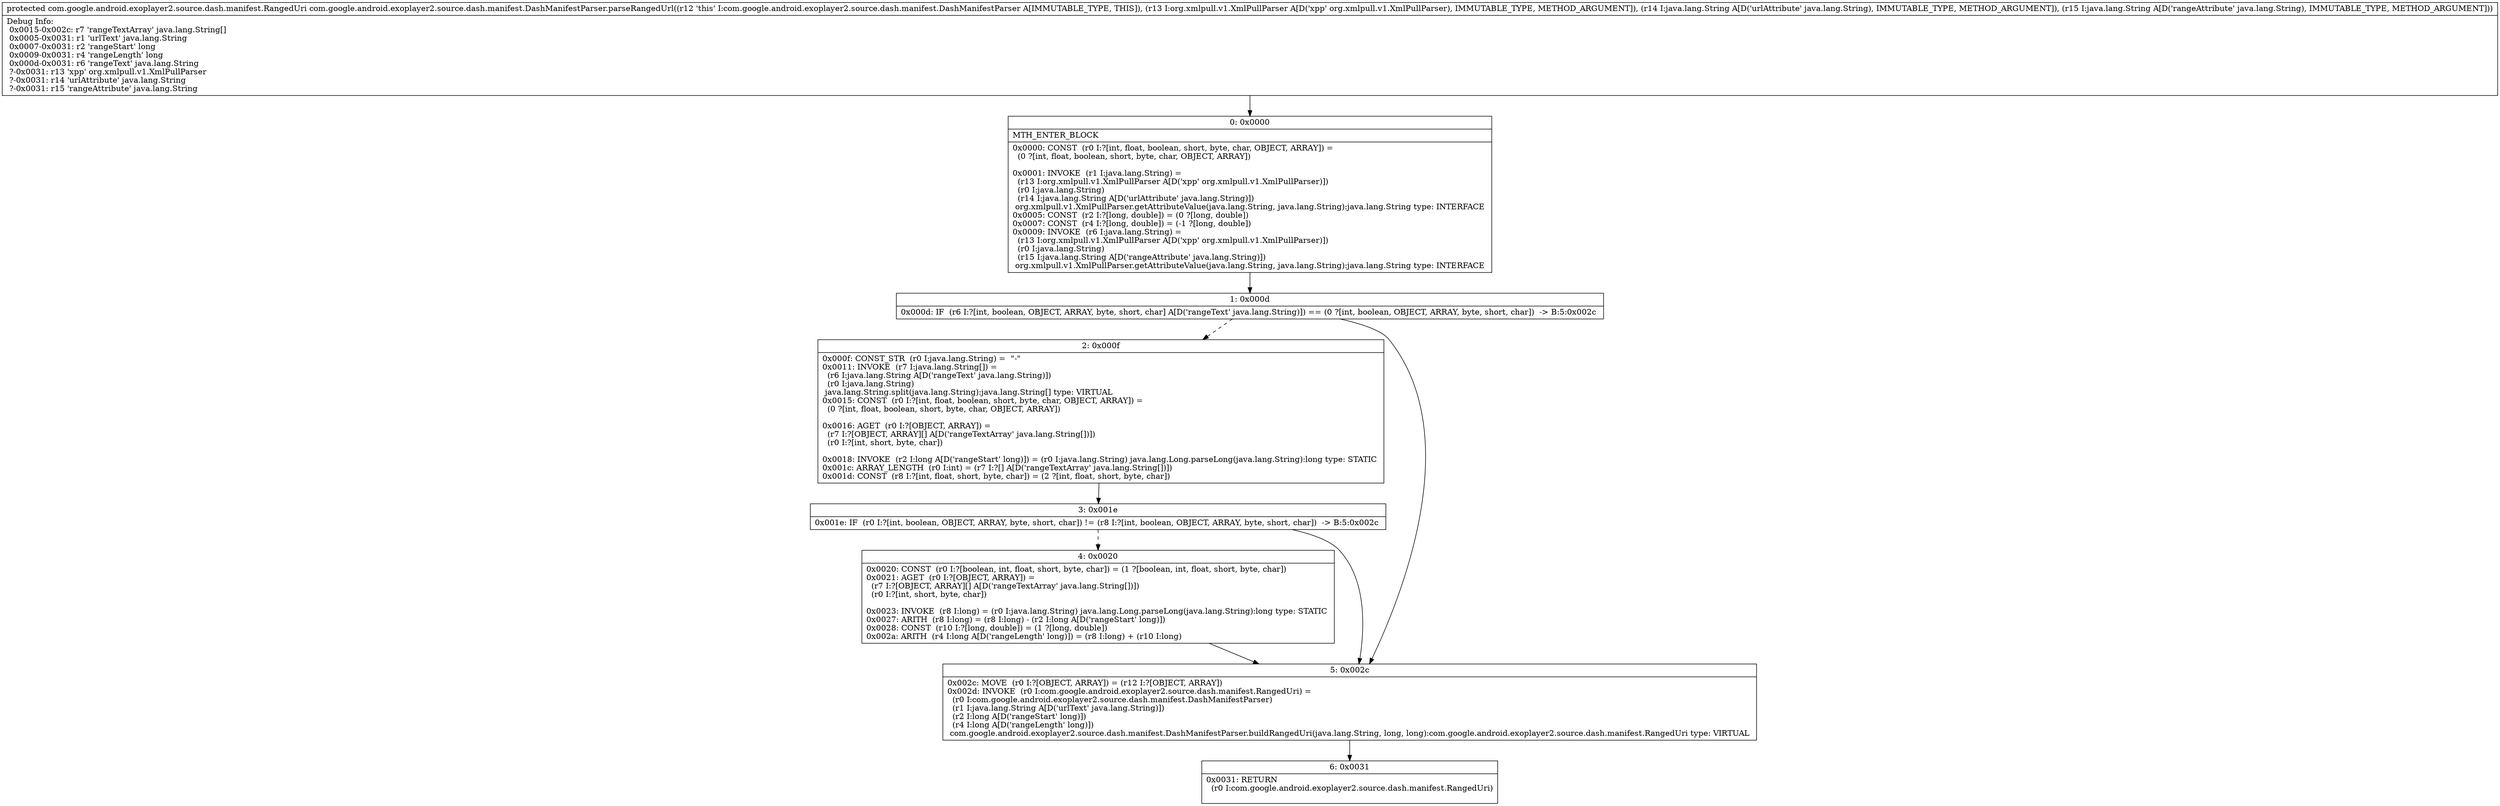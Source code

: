 digraph "CFG forcom.google.android.exoplayer2.source.dash.manifest.DashManifestParser.parseRangedUrl(Lorg\/xmlpull\/v1\/XmlPullParser;Ljava\/lang\/String;Ljava\/lang\/String;)Lcom\/google\/android\/exoplayer2\/source\/dash\/manifest\/RangedUri;" {
Node_0 [shape=record,label="{0\:\ 0x0000|MTH_ENTER_BLOCK\l|0x0000: CONST  (r0 I:?[int, float, boolean, short, byte, char, OBJECT, ARRAY]) = \l  (0 ?[int, float, boolean, short, byte, char, OBJECT, ARRAY])\l \l0x0001: INVOKE  (r1 I:java.lang.String) = \l  (r13 I:org.xmlpull.v1.XmlPullParser A[D('xpp' org.xmlpull.v1.XmlPullParser)])\l  (r0 I:java.lang.String)\l  (r14 I:java.lang.String A[D('urlAttribute' java.lang.String)])\l org.xmlpull.v1.XmlPullParser.getAttributeValue(java.lang.String, java.lang.String):java.lang.String type: INTERFACE \l0x0005: CONST  (r2 I:?[long, double]) = (0 ?[long, double]) \l0x0007: CONST  (r4 I:?[long, double]) = (\-1 ?[long, double]) \l0x0009: INVOKE  (r6 I:java.lang.String) = \l  (r13 I:org.xmlpull.v1.XmlPullParser A[D('xpp' org.xmlpull.v1.XmlPullParser)])\l  (r0 I:java.lang.String)\l  (r15 I:java.lang.String A[D('rangeAttribute' java.lang.String)])\l org.xmlpull.v1.XmlPullParser.getAttributeValue(java.lang.String, java.lang.String):java.lang.String type: INTERFACE \l}"];
Node_1 [shape=record,label="{1\:\ 0x000d|0x000d: IF  (r6 I:?[int, boolean, OBJECT, ARRAY, byte, short, char] A[D('rangeText' java.lang.String)]) == (0 ?[int, boolean, OBJECT, ARRAY, byte, short, char])  \-\> B:5:0x002c \l}"];
Node_2 [shape=record,label="{2\:\ 0x000f|0x000f: CONST_STR  (r0 I:java.lang.String) =  \"\-\" \l0x0011: INVOKE  (r7 I:java.lang.String[]) = \l  (r6 I:java.lang.String A[D('rangeText' java.lang.String)])\l  (r0 I:java.lang.String)\l java.lang.String.split(java.lang.String):java.lang.String[] type: VIRTUAL \l0x0015: CONST  (r0 I:?[int, float, boolean, short, byte, char, OBJECT, ARRAY]) = \l  (0 ?[int, float, boolean, short, byte, char, OBJECT, ARRAY])\l \l0x0016: AGET  (r0 I:?[OBJECT, ARRAY]) = \l  (r7 I:?[OBJECT, ARRAY][] A[D('rangeTextArray' java.lang.String[])])\l  (r0 I:?[int, short, byte, char])\l \l0x0018: INVOKE  (r2 I:long A[D('rangeStart' long)]) = (r0 I:java.lang.String) java.lang.Long.parseLong(java.lang.String):long type: STATIC \l0x001c: ARRAY_LENGTH  (r0 I:int) = (r7 I:?[] A[D('rangeTextArray' java.lang.String[])]) \l0x001d: CONST  (r8 I:?[int, float, short, byte, char]) = (2 ?[int, float, short, byte, char]) \l}"];
Node_3 [shape=record,label="{3\:\ 0x001e|0x001e: IF  (r0 I:?[int, boolean, OBJECT, ARRAY, byte, short, char]) != (r8 I:?[int, boolean, OBJECT, ARRAY, byte, short, char])  \-\> B:5:0x002c \l}"];
Node_4 [shape=record,label="{4\:\ 0x0020|0x0020: CONST  (r0 I:?[boolean, int, float, short, byte, char]) = (1 ?[boolean, int, float, short, byte, char]) \l0x0021: AGET  (r0 I:?[OBJECT, ARRAY]) = \l  (r7 I:?[OBJECT, ARRAY][] A[D('rangeTextArray' java.lang.String[])])\l  (r0 I:?[int, short, byte, char])\l \l0x0023: INVOKE  (r8 I:long) = (r0 I:java.lang.String) java.lang.Long.parseLong(java.lang.String):long type: STATIC \l0x0027: ARITH  (r8 I:long) = (r8 I:long) \- (r2 I:long A[D('rangeStart' long)]) \l0x0028: CONST  (r10 I:?[long, double]) = (1 ?[long, double]) \l0x002a: ARITH  (r4 I:long A[D('rangeLength' long)]) = (r8 I:long) + (r10 I:long) \l}"];
Node_5 [shape=record,label="{5\:\ 0x002c|0x002c: MOVE  (r0 I:?[OBJECT, ARRAY]) = (r12 I:?[OBJECT, ARRAY]) \l0x002d: INVOKE  (r0 I:com.google.android.exoplayer2.source.dash.manifest.RangedUri) = \l  (r0 I:com.google.android.exoplayer2.source.dash.manifest.DashManifestParser)\l  (r1 I:java.lang.String A[D('urlText' java.lang.String)])\l  (r2 I:long A[D('rangeStart' long)])\l  (r4 I:long A[D('rangeLength' long)])\l com.google.android.exoplayer2.source.dash.manifest.DashManifestParser.buildRangedUri(java.lang.String, long, long):com.google.android.exoplayer2.source.dash.manifest.RangedUri type: VIRTUAL \l}"];
Node_6 [shape=record,label="{6\:\ 0x0031|0x0031: RETURN  \l  (r0 I:com.google.android.exoplayer2.source.dash.manifest.RangedUri)\l \l}"];
MethodNode[shape=record,label="{protected com.google.android.exoplayer2.source.dash.manifest.RangedUri com.google.android.exoplayer2.source.dash.manifest.DashManifestParser.parseRangedUrl((r12 'this' I:com.google.android.exoplayer2.source.dash.manifest.DashManifestParser A[IMMUTABLE_TYPE, THIS]), (r13 I:org.xmlpull.v1.XmlPullParser A[D('xpp' org.xmlpull.v1.XmlPullParser), IMMUTABLE_TYPE, METHOD_ARGUMENT]), (r14 I:java.lang.String A[D('urlAttribute' java.lang.String), IMMUTABLE_TYPE, METHOD_ARGUMENT]), (r15 I:java.lang.String A[D('rangeAttribute' java.lang.String), IMMUTABLE_TYPE, METHOD_ARGUMENT]))  | Debug Info:\l  0x0015\-0x002c: r7 'rangeTextArray' java.lang.String[]\l  0x0005\-0x0031: r1 'urlText' java.lang.String\l  0x0007\-0x0031: r2 'rangeStart' long\l  0x0009\-0x0031: r4 'rangeLength' long\l  0x000d\-0x0031: r6 'rangeText' java.lang.String\l  ?\-0x0031: r13 'xpp' org.xmlpull.v1.XmlPullParser\l  ?\-0x0031: r14 'urlAttribute' java.lang.String\l  ?\-0x0031: r15 'rangeAttribute' java.lang.String\l}"];
MethodNode -> Node_0;
Node_0 -> Node_1;
Node_1 -> Node_2[style=dashed];
Node_1 -> Node_5;
Node_2 -> Node_3;
Node_3 -> Node_4[style=dashed];
Node_3 -> Node_5;
Node_4 -> Node_5;
Node_5 -> Node_6;
}

